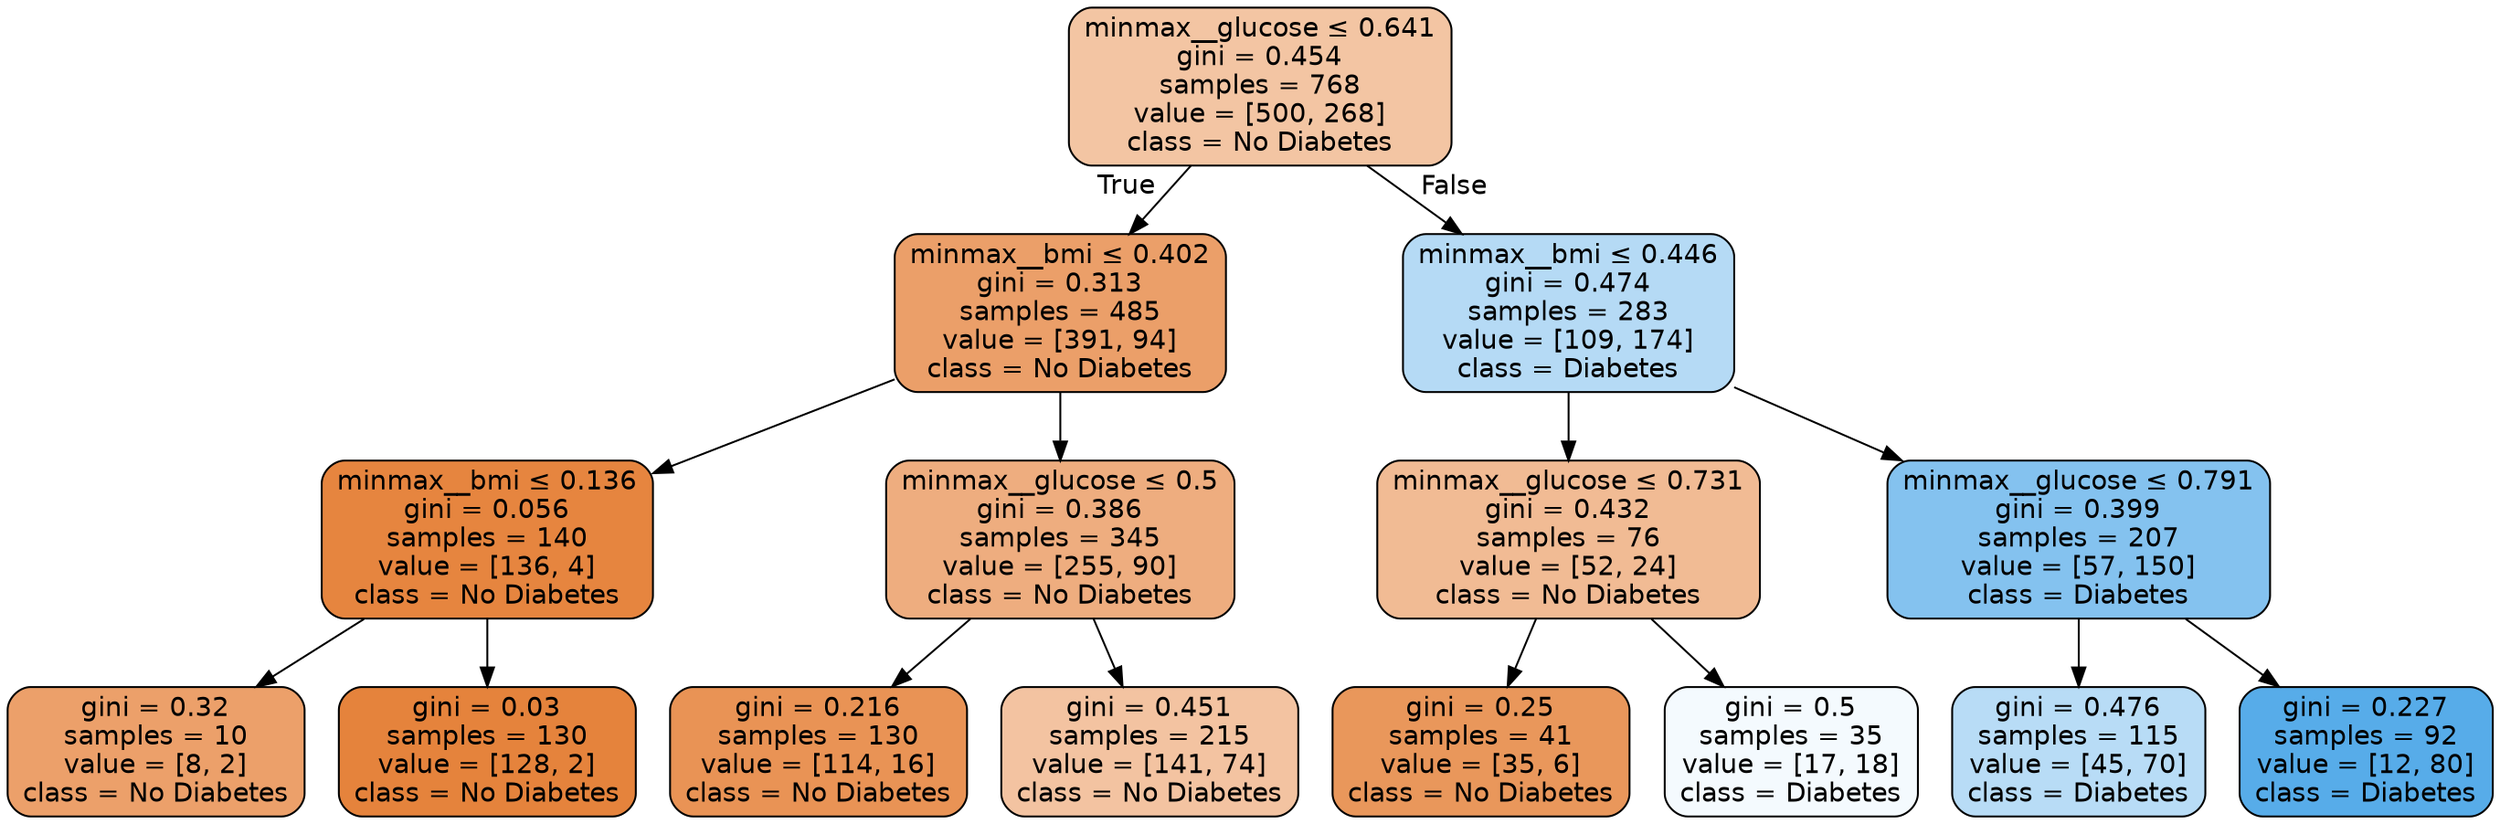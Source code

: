 digraph Tree {
node [shape=box, style="filled, rounded", color="black", fontname="helvetica"] ;
edge [fontname="helvetica"] ;
0 [label=<minmax__glucose &le; 0.641<br/>gini = 0.454<br/>samples = 768<br/>value = [500, 268]<br/>class = No Diabetes>, fillcolor="#f3c5a3"] ;
1 [label=<minmax__bmi &le; 0.402<br/>gini = 0.313<br/>samples = 485<br/>value = [391, 94]<br/>class = No Diabetes>, fillcolor="#eb9f69"] ;
0 -> 1 [labeldistance=2.5, labelangle=45, headlabel="True"] ;
2 [label=<minmax__bmi &le; 0.136<br/>gini = 0.056<br/>samples = 140<br/>value = [136, 4]<br/>class = No Diabetes>, fillcolor="#e6853f"] ;
1 -> 2 ;
3 [label=<gini = 0.32<br/>samples = 10<br/>value = [8, 2]<br/>class = No Diabetes>, fillcolor="#eca06a"] ;
2 -> 3 ;
4 [label=<gini = 0.03<br/>samples = 130<br/>value = [128, 2]<br/>class = No Diabetes>, fillcolor="#e5833c"] ;
2 -> 4 ;
5 [label=<minmax__glucose &le; 0.5<br/>gini = 0.386<br/>samples = 345<br/>value = [255, 90]<br/>class = No Diabetes>, fillcolor="#eead7f"] ;
1 -> 5 ;
6 [label=<gini = 0.216<br/>samples = 130<br/>value = [114, 16]<br/>class = No Diabetes>, fillcolor="#e99355"] ;
5 -> 6 ;
7 [label=<gini = 0.451<br/>samples = 215<br/>value = [141, 74]<br/>class = No Diabetes>, fillcolor="#f3c3a1"] ;
5 -> 7 ;
8 [label=<minmax__bmi &le; 0.446<br/>gini = 0.474<br/>samples = 283<br/>value = [109, 174]<br/>class = Diabetes>, fillcolor="#b5daf5"] ;
0 -> 8 [labeldistance=2.5, labelangle=-45, headlabel="False"] ;
9 [label=<minmax__glucose &le; 0.731<br/>gini = 0.432<br/>samples = 76<br/>value = [52, 24]<br/>class = No Diabetes>, fillcolor="#f1bb94"] ;
8 -> 9 ;
10 [label=<gini = 0.25<br/>samples = 41<br/>value = [35, 6]<br/>class = No Diabetes>, fillcolor="#e9975b"] ;
9 -> 10 ;
11 [label=<gini = 0.5<br/>samples = 35<br/>value = [17, 18]<br/>class = Diabetes>, fillcolor="#f4fafe"] ;
9 -> 11 ;
12 [label=<minmax__glucose &le; 0.791<br/>gini = 0.399<br/>samples = 207<br/>value = [57, 150]<br/>class = Diabetes>, fillcolor="#84c2ef"] ;
8 -> 12 ;
13 [label=<gini = 0.476<br/>samples = 115<br/>value = [45, 70]<br/>class = Diabetes>, fillcolor="#b8dcf6"] ;
12 -> 13 ;
14 [label=<gini = 0.227<br/>samples = 92<br/>value = [12, 80]<br/>class = Diabetes>, fillcolor="#57ace9"] ;
12 -> 14 ;
}